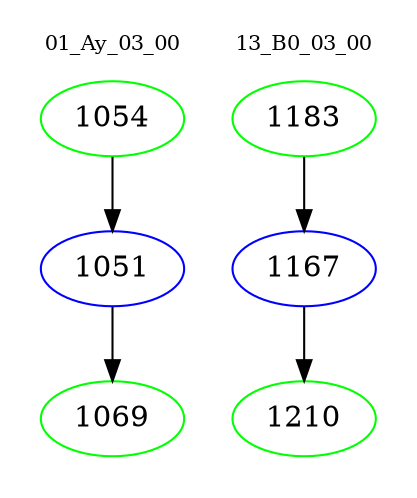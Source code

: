 digraph{
subgraph cluster_0 {
color = white
label = "01_Ay_03_00";
fontsize=10;
T0_1054 [label="1054", color="green"]
T0_1054 -> T0_1051 [color="black"]
T0_1051 [label="1051", color="blue"]
T0_1051 -> T0_1069 [color="black"]
T0_1069 [label="1069", color="green"]
}
subgraph cluster_1 {
color = white
label = "13_B0_03_00";
fontsize=10;
T1_1183 [label="1183", color="green"]
T1_1183 -> T1_1167 [color="black"]
T1_1167 [label="1167", color="blue"]
T1_1167 -> T1_1210 [color="black"]
T1_1210 [label="1210", color="green"]
}
}
